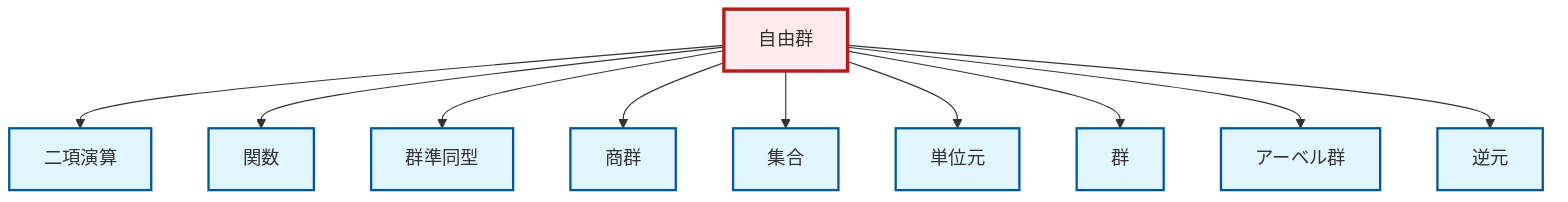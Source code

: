 graph TD
    classDef definition fill:#e1f5fe,stroke:#01579b,stroke-width:2px
    classDef theorem fill:#f3e5f5,stroke:#4a148c,stroke-width:2px
    classDef axiom fill:#fff3e0,stroke:#e65100,stroke-width:2px
    classDef example fill:#e8f5e9,stroke:#1b5e20,stroke-width:2px
    classDef current fill:#ffebee,stroke:#b71c1c,stroke-width:3px
    def-abelian-group["アーベル群"]:::definition
    def-inverse-element["逆元"]:::definition
    def-quotient-group["商群"]:::definition
    def-set["集合"]:::definition
    def-free-group["自由群"]:::definition
    def-binary-operation["二項演算"]:::definition
    def-homomorphism["群準同型"]:::definition
    def-function["関数"]:::definition
    def-identity-element["単位元"]:::definition
    def-group["群"]:::definition
    def-free-group --> def-binary-operation
    def-free-group --> def-function
    def-free-group --> def-homomorphism
    def-free-group --> def-quotient-group
    def-free-group --> def-set
    def-free-group --> def-identity-element
    def-free-group --> def-group
    def-free-group --> def-abelian-group
    def-free-group --> def-inverse-element
    class def-free-group current